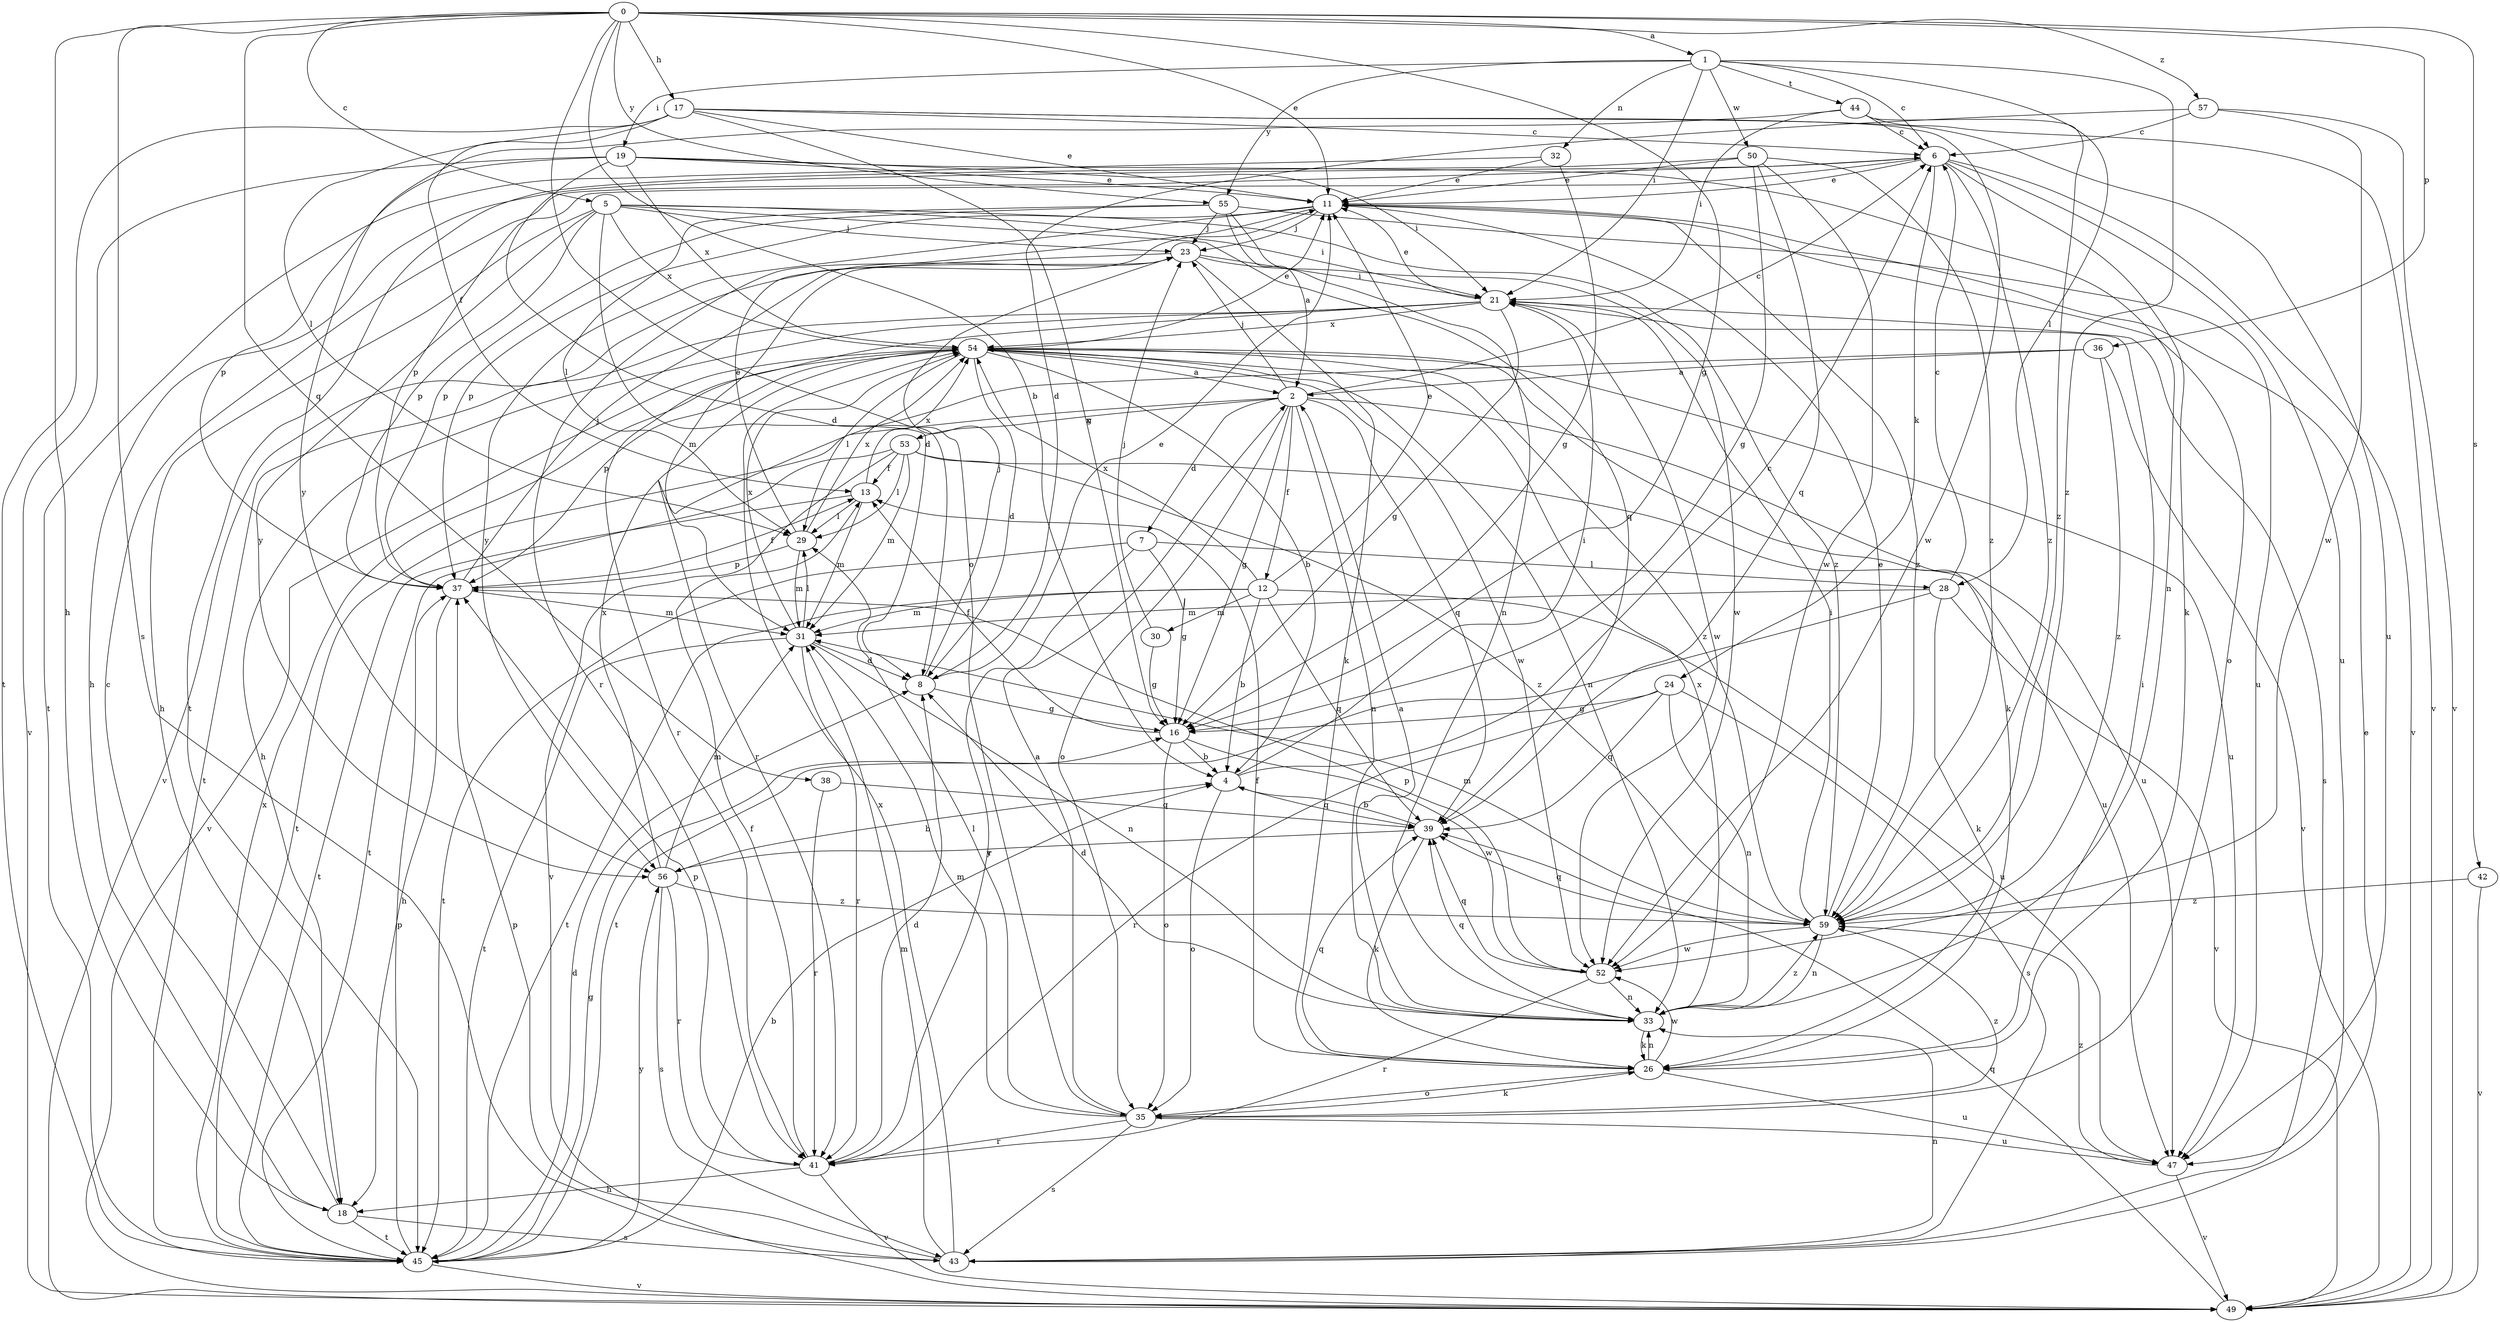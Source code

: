 strict digraph  {
0;
1;
2;
4;
5;
6;
7;
8;
11;
12;
13;
16;
17;
18;
19;
21;
23;
24;
26;
28;
29;
30;
31;
32;
33;
35;
36;
37;
38;
39;
41;
42;
43;
44;
45;
47;
49;
50;
52;
53;
54;
55;
56;
57;
59;
0 -> 1  [label=a];
0 -> 4  [label=b];
0 -> 5  [label=c];
0 -> 11  [label=e];
0 -> 16  [label=g];
0 -> 17  [label=h];
0 -> 18  [label=h];
0 -> 35  [label=o];
0 -> 36  [label=p];
0 -> 38  [label=q];
0 -> 42  [label=s];
0 -> 43  [label=s];
0 -> 55  [label=y];
0 -> 57  [label=z];
1 -> 6  [label=c];
1 -> 19  [label=i];
1 -> 21  [label=i];
1 -> 28  [label=l];
1 -> 32  [label=n];
1 -> 44  [label=t];
1 -> 50  [label=w];
1 -> 55  [label=y];
1 -> 59  [label=z];
2 -> 6  [label=c];
2 -> 7  [label=d];
2 -> 12  [label=f];
2 -> 16  [label=g];
2 -> 23  [label=j];
2 -> 33  [label=n];
2 -> 35  [label=o];
2 -> 39  [label=q];
2 -> 45  [label=t];
2 -> 47  [label=u];
2 -> 53  [label=x];
4 -> 6  [label=c];
4 -> 21  [label=i];
4 -> 35  [label=o];
4 -> 39  [label=q];
5 -> 8  [label=d];
5 -> 18  [label=h];
5 -> 21  [label=i];
5 -> 23  [label=j];
5 -> 37  [label=p];
5 -> 39  [label=q];
5 -> 54  [label=x];
5 -> 56  [label=y];
5 -> 59  [label=z];
6 -> 11  [label=e];
6 -> 18  [label=h];
6 -> 24  [label=k];
6 -> 26  [label=k];
6 -> 37  [label=p];
6 -> 47  [label=u];
6 -> 49  [label=v];
6 -> 59  [label=z];
7 -> 16  [label=g];
7 -> 28  [label=l];
7 -> 41  [label=r];
7 -> 45  [label=t];
8 -> 11  [label=e];
8 -> 16  [label=g];
8 -> 23  [label=j];
11 -> 23  [label=j];
11 -> 35  [label=o];
11 -> 37  [label=p];
11 -> 41  [label=r];
11 -> 56  [label=y];
11 -> 59  [label=z];
12 -> 4  [label=b];
12 -> 11  [label=e];
12 -> 30  [label=m];
12 -> 31  [label=m];
12 -> 39  [label=q];
12 -> 45  [label=t];
12 -> 47  [label=u];
12 -> 54  [label=x];
13 -> 29  [label=l];
13 -> 31  [label=m];
13 -> 45  [label=t];
13 -> 54  [label=x];
16 -> 4  [label=b];
16 -> 13  [label=f];
16 -> 35  [label=o];
16 -> 52  [label=w];
17 -> 6  [label=c];
17 -> 11  [label=e];
17 -> 13  [label=f];
17 -> 16  [label=g];
17 -> 29  [label=l];
17 -> 45  [label=t];
17 -> 47  [label=u];
17 -> 52  [label=w];
18 -> 6  [label=c];
18 -> 43  [label=s];
18 -> 45  [label=t];
19 -> 8  [label=d];
19 -> 11  [label=e];
19 -> 21  [label=i];
19 -> 33  [label=n];
19 -> 37  [label=p];
19 -> 49  [label=v];
19 -> 54  [label=x];
21 -> 11  [label=e];
21 -> 16  [label=g];
21 -> 18  [label=h];
21 -> 41  [label=r];
21 -> 43  [label=s];
21 -> 45  [label=t];
21 -> 52  [label=w];
21 -> 54  [label=x];
23 -> 21  [label=i];
23 -> 26  [label=k];
23 -> 31  [label=m];
23 -> 49  [label=v];
23 -> 52  [label=w];
24 -> 16  [label=g];
24 -> 33  [label=n];
24 -> 39  [label=q];
24 -> 41  [label=r];
24 -> 43  [label=s];
26 -> 13  [label=f];
26 -> 21  [label=i];
26 -> 33  [label=n];
26 -> 35  [label=o];
26 -> 39  [label=q];
26 -> 47  [label=u];
26 -> 52  [label=w];
28 -> 6  [label=c];
28 -> 26  [label=k];
28 -> 31  [label=m];
28 -> 45  [label=t];
28 -> 49  [label=v];
29 -> 11  [label=e];
29 -> 31  [label=m];
29 -> 37  [label=p];
29 -> 54  [label=x];
30 -> 16  [label=g];
30 -> 23  [label=j];
31 -> 8  [label=d];
31 -> 29  [label=l];
31 -> 33  [label=n];
31 -> 41  [label=r];
31 -> 45  [label=t];
31 -> 54  [label=x];
32 -> 11  [label=e];
32 -> 16  [label=g];
32 -> 45  [label=t];
33 -> 2  [label=a];
33 -> 8  [label=d];
33 -> 26  [label=k];
33 -> 39  [label=q];
33 -> 54  [label=x];
33 -> 59  [label=z];
35 -> 2  [label=a];
35 -> 26  [label=k];
35 -> 29  [label=l];
35 -> 31  [label=m];
35 -> 41  [label=r];
35 -> 43  [label=s];
35 -> 47  [label=u];
35 -> 59  [label=z];
36 -> 2  [label=a];
36 -> 41  [label=r];
36 -> 49  [label=v];
36 -> 59  [label=z];
37 -> 13  [label=f];
37 -> 18  [label=h];
37 -> 23  [label=j];
37 -> 31  [label=m];
38 -> 39  [label=q];
38 -> 41  [label=r];
39 -> 4  [label=b];
39 -> 26  [label=k];
39 -> 56  [label=y];
41 -> 8  [label=d];
41 -> 13  [label=f];
41 -> 18  [label=h];
41 -> 37  [label=p];
41 -> 49  [label=v];
42 -> 49  [label=v];
42 -> 59  [label=z];
43 -> 11  [label=e];
43 -> 31  [label=m];
43 -> 33  [label=n];
43 -> 37  [label=p];
43 -> 54  [label=x];
44 -> 6  [label=c];
44 -> 21  [label=i];
44 -> 49  [label=v];
44 -> 56  [label=y];
44 -> 59  [label=z];
45 -> 4  [label=b];
45 -> 8  [label=d];
45 -> 16  [label=g];
45 -> 37  [label=p];
45 -> 49  [label=v];
45 -> 54  [label=x];
45 -> 56  [label=y];
47 -> 49  [label=v];
47 -> 59  [label=z];
49 -> 39  [label=q];
50 -> 11  [label=e];
50 -> 16  [label=g];
50 -> 39  [label=q];
50 -> 45  [label=t];
50 -> 52  [label=w];
50 -> 59  [label=z];
52 -> 33  [label=n];
52 -> 37  [label=p];
52 -> 39  [label=q];
52 -> 41  [label=r];
53 -> 13  [label=f];
53 -> 29  [label=l];
53 -> 31  [label=m];
53 -> 45  [label=t];
53 -> 47  [label=u];
53 -> 49  [label=v];
53 -> 59  [label=z];
54 -> 2  [label=a];
54 -> 4  [label=b];
54 -> 8  [label=d];
54 -> 11  [label=e];
54 -> 26  [label=k];
54 -> 29  [label=l];
54 -> 33  [label=n];
54 -> 37  [label=p];
54 -> 47  [label=u];
54 -> 49  [label=v];
54 -> 52  [label=w];
54 -> 59  [label=z];
55 -> 2  [label=a];
55 -> 23  [label=j];
55 -> 29  [label=l];
55 -> 33  [label=n];
55 -> 37  [label=p];
55 -> 47  [label=u];
56 -> 4  [label=b];
56 -> 31  [label=m];
56 -> 41  [label=r];
56 -> 43  [label=s];
56 -> 54  [label=x];
56 -> 59  [label=z];
57 -> 6  [label=c];
57 -> 8  [label=d];
57 -> 49  [label=v];
57 -> 52  [label=w];
59 -> 11  [label=e];
59 -> 21  [label=i];
59 -> 31  [label=m];
59 -> 33  [label=n];
59 -> 39  [label=q];
59 -> 52  [label=w];
}
